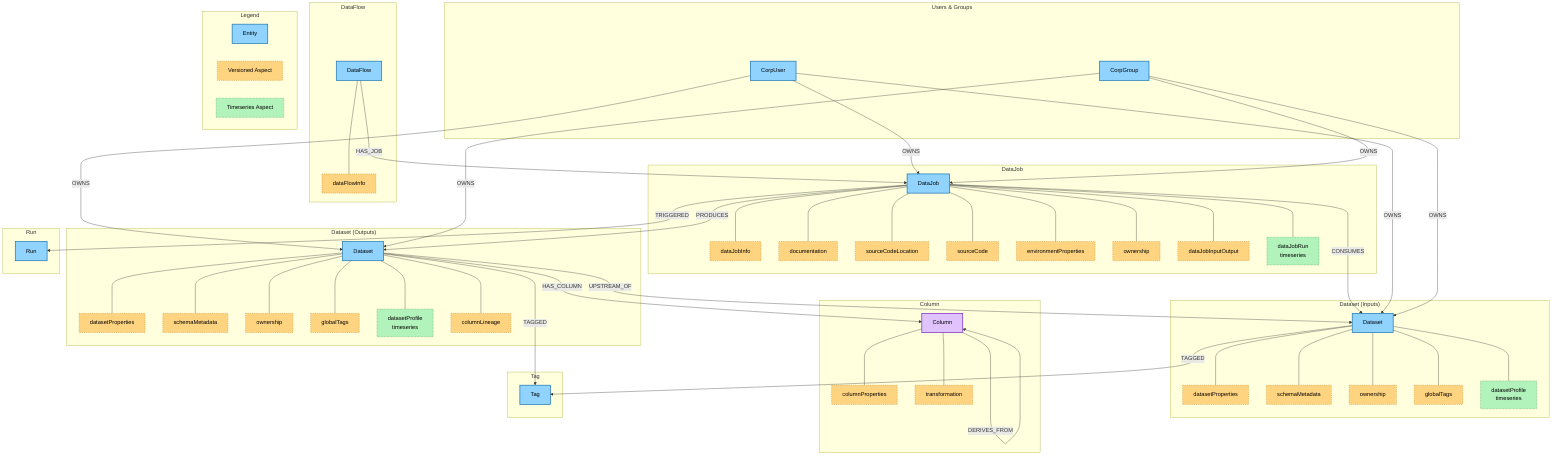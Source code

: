 graph TD
  %% Entities
  subgraph DF["DataFlow"]
    DF_E[DataFlow]
    DF_A1[dataFlowInfo]
  end

  subgraph DJ["DataJob"]
    DJ_E[DataJob]
    DJ_A1[dataJobInfo]
    DJ_A2[documentation]
    DJ_A3[sourceCodeLocation]
    DJ_A4[sourceCode]
    DJ_A5[environmentProperties]
    DJ_A6[ownership]
    DJ_A7[dataJobInputOutput]
    DJ_A8[dataJobRun<br/>timeseries]
  end

  subgraph DS_IN["Dataset (Inputs)"]
    DSIN_E[Dataset]
    DSIN_A1[datasetProperties]
    DSIN_A2[schemaMetadata]
    DSIN_A3[ownership]
    DSIN_A4[globalTags]
    DSIN_A5[datasetProfile<br/>timeseries]
  end

  subgraph DS_OUT["Dataset (Outputs)"]
    DSOUT_E[Dataset]
    DSOUT_A1[datasetProperties]
    DSOUT_A2[schemaMetadata]
    DSOUT_A3[ownership]
    DSOUT_A4[globalTags]
    DSOUT_A5[datasetProfile<br/>timeseries]
    DSOUT_A6[columnLineage]
  end

  subgraph COL["Column"]
    COL_E[Column]
    COL_A1[columnProperties]
    COL_A2[transformation]
  end

  subgraph USER["Users & Groups"]
    U1[CorpUser]
    G1[CorpGroup]
  end

  subgraph TAGS["Tag"]
    T1[Tag]
  end

  subgraph RUNS["Run"]
    R1[Run]
  end

  %% Aspect attachment edges (entity → aspect)
  DF_E --- DF_A1
  DJ_E --- DJ_A1
  DJ_E --- DJ_A2
  DJ_E --- DJ_A3
  DJ_E --- DJ_A4
  DJ_E --- DJ_A5
  DJ_E --- DJ_A6
  DJ_E --- DJ_A7
  DJ_E --- DJ_A8

  DSIN_E --- DSIN_A1
  DSIN_E --- DSIN_A2
  DSIN_E --- DSIN_A3
  DSIN_E --- DSIN_A4
  DSIN_E --- DSIN_A5

  DSOUT_E --- DSOUT_A1
  DSOUT_E --- DSOUT_A2
  DSOUT_E --- DSOUT_A3
  DSOUT_E --- DSOUT_A4
  DSOUT_E --- DSOUT_A5
  DSOUT_E --- DSOUT_A6

  COL_E --- COL_A1
  COL_E --- COL_A2

  %% Relationships between entities
  DF_E -->|HAS_JOB| DJ_E
  DJ_E -->|CONSUMES| DSIN_E
  DJ_E -->|PRODUCES| DSOUT_E
  DSOUT_E -->|UPSTREAM_OF| DSIN_E
  DSOUT_E -->|HAS_COLUMN| COL_E
  COL_E -->|DERIVES_FROM| COL_E

  U1 -->|OWNS| DJ_E
  G1 -->|OWNS| DJ_E
  U1 -->|OWNS| DSIN_E
  G1 -->|OWNS| DSIN_E
  U1 -->|OWNS| DSOUT_E
  G1 -->|OWNS| DSOUT_E

  DSIN_E -->|TAGGED| T1
  DSOUT_E -->|TAGGED| T1

  DJ_E -->|TRIGGERED| R1

  %% Legend
  subgraph LEGEND["Legend"]
    L1[Entity]
    L2[Versioned Aspect]
    L3[Timeseries Aspect]
  end

  %% Classes for styling
  classDef entity fill:#8fd3fe,stroke:#1f78b4,color:#000,stroke-width:2px
  classDef aspectV fill:#ffd480,stroke:#b36b00,color:#000,stroke-dasharray:3,2
  classDef aspectTS fill:#b2f2bb,stroke:#2b8a3e,color:#000,stroke-dasharray:2,2
  classDef helper fill:#e0c3fc,stroke:#7b2cbf,color:#000

  %% Apply classes
  class DF_E,DJ_E,DSIN_E,DSOUT_E,COL_E,U1,G1,T1,R1,L1 entity
  class DF_A1,DJ_A1,DJ_A2,DJ_A3,DJ_A4,DJ_A5,DJ_A6,DJ_A7,DSIN_A1,DSIN_A2,DSIN_A3,DSIN_A4,DSOUT_A1,DSOUT_A2,DSOUT_A3,DSOUT_A4,DSOUT_A6,COL_A1,COL_A2,L2 aspectV
  class DJ_A8,DSIN_A5,DSOUT_A5,L3 aspectTS
  class COL_E helper